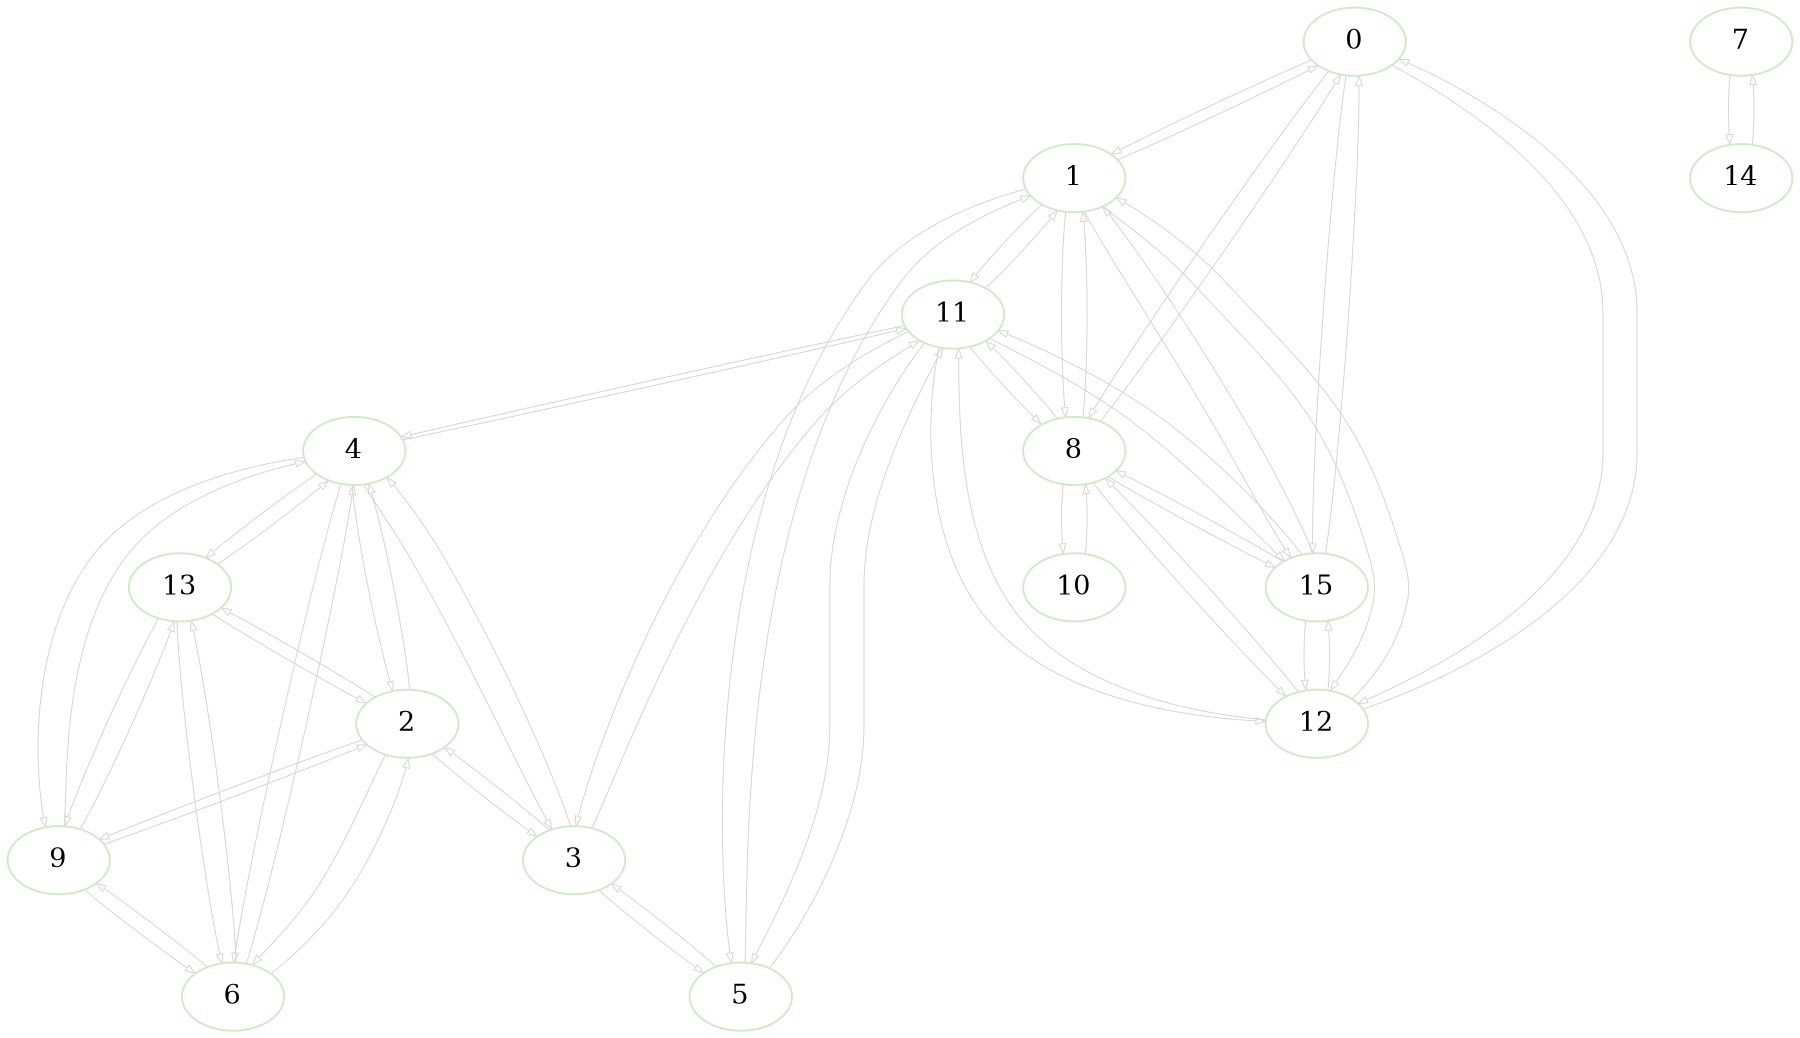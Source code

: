 digraph topology {
	graph [fontsize = 12, outputorder="edgesfirst", size="12,12"];
	node [color = "/pastel16/3", penwidth = 1];
	edge [fontsize = 10, arrowsize = 0.5];
	0 [label = "0", pos="1.41929,8.64759!"]
	1 -> 0 [color=lightgrey, arrowhead=empty, penwidth=0.5, label=""]
	8 -> 0 [color=lightgrey, arrowhead=empty, penwidth=0.5, label=""]
	12 -> 0 [color=lightgrey, arrowhead=empty, penwidth=0.5, label=""]
	15 -> 0 [color=lightgrey, arrowhead=empty, penwidth=0.5, label=""]
	1 [label = "1", pos="1.72024,6.44848!"]
	0 -> 1 [color=lightgrey, arrowhead=empty, penwidth=0.5, label=""]
	5 -> 1 [color=lightgrey, arrowhead=empty, penwidth=0.5, label=""]
	8 -> 1 [color=lightgrey, arrowhead=empty, penwidth=0.5, label=""]
	11 -> 1 [color=lightgrey, arrowhead=empty, penwidth=0.5, label=""]
	12 -> 1 [color=lightgrey, arrowhead=empty, penwidth=0.5, label=""]
	15 -> 1 [color=lightgrey, arrowhead=empty, penwidth=0.5, label=""]
	2 [label = "2", pos="6.26218,1.27089!"]
	3 -> 2 [color=lightgrey, arrowhead=empty, penwidth=0.5, label=""]
	4 -> 2 [color=lightgrey, arrowhead=empty, penwidth=0.5, label=""]
	6 -> 2 [color=lightgrey, arrowhead=empty, penwidth=0.5, label=""]
	9 -> 2 [color=lightgrey, arrowhead=empty, penwidth=0.5, label=""]
	13 -> 2 [color=lightgrey, arrowhead=empty, penwidth=0.5, label=""]
	3 [label = "3", pos="3.17467,2.23599!"]
	2 -> 3 [color=lightgrey, arrowhead=empty, penwidth=0.5, label=""]
	4 -> 3 [color=lightgrey, arrowhead=empty, penwidth=0.5, label=""]
	5 -> 3 [color=lightgrey, arrowhead=empty, penwidth=0.5, label=""]
	11 -> 3 [color=lightgrey, arrowhead=empty, penwidth=0.5, label=""]
	4 [label = "4", pos="5.4738,2.5986!"]
	2 -> 4 [color=lightgrey, arrowhead=empty, penwidth=0.5, label=""]
	3 -> 4 [color=lightgrey, arrowhead=empty, penwidth=0.5, label=""]
	6 -> 4 [color=lightgrey, arrowhead=empty, penwidth=0.5, label=""]
	9 -> 4 [color=lightgrey, arrowhead=empty, penwidth=0.5, label=""]
	11 -> 4 [color=lightgrey, arrowhead=empty, penwidth=0.5, label=""]
	13 -> 4 [color=lightgrey, arrowhead=empty, penwidth=0.5, label=""]
	5 [label = "5", pos="0.225478,3.88969!"]
	1 -> 5 [color=lightgrey, arrowhead=empty, penwidth=0.5, label=""]
	3 -> 5 [color=lightgrey, arrowhead=empty, penwidth=0.5, label=""]
	11 -> 5 [color=lightgrey, arrowhead=empty, penwidth=0.5, label=""]
	6 [label = "6", pos="7.34515,2.66786!"]
	2 -> 6 [color=lightgrey, arrowhead=empty, penwidth=0.5, label=""]
	4 -> 6 [color=lightgrey, arrowhead=empty, penwidth=0.5, label=""]
	9 -> 6 [color=lightgrey, arrowhead=empty, penwidth=0.5, label=""]
	13 -> 6 [color=lightgrey, arrowhead=empty, penwidth=0.5, label=""]
	7 [label = "7", pos="11.325,10.8312!"]
	14 -> 7 [color=lightgrey, arrowhead=empty, penwidth=0.5, label=""]
	8 [label = "8", pos="4.31409,7.35676!"]
	0 -> 8 [color=lightgrey, arrowhead=empty, penwidth=0.5, label=""]
	1 -> 8 [color=lightgrey, arrowhead=empty, penwidth=0.5, label=""]
	10 -> 8 [color=lightgrey, arrowhead=empty, penwidth=0.5, label=""]
	11 -> 8 [color=lightgrey, arrowhead=empty, penwidth=0.5, label=""]
	12 -> 8 [color=lightgrey, arrowhead=empty, penwidth=0.5, label=""]
	15 -> 8 [color=lightgrey, arrowhead=empty, penwidth=0.5, label=""]
	9 [label = "9", pos="8.37157,1.19136!"]
	2 -> 9 [color=lightgrey, arrowhead=empty, penwidth=0.5, label=""]
	4 -> 9 [color=lightgrey, arrowhead=empty, penwidth=0.5, label=""]
	6 -> 9 [color=lightgrey, arrowhead=empty, penwidth=0.5, label=""]
	13 -> 9 [color=lightgrey, arrowhead=empty, penwidth=0.5, label=""]
	10 [label = "10", pos="8.0012,7.83768!"]
	8 -> 10 [color=lightgrey, arrowhead=empty, penwidth=0.5, label=""]
	11 [label = "11", pos="2.52459,4.29783!"]
	1 -> 11 [color=lightgrey, arrowhead=empty, penwidth=0.5, label=""]
	3 -> 11 [color=lightgrey, arrowhead=empty, penwidth=0.5, label=""]
	4 -> 11 [color=lightgrey, arrowhead=empty, penwidth=0.5, label=""]
	5 -> 11 [color=lightgrey, arrowhead=empty, penwidth=0.5, label=""]
	8 -> 11 [color=lightgrey, arrowhead=empty, penwidth=0.5, label=""]
	12 -> 11 [color=lightgrey, arrowhead=empty, penwidth=0.5, label=""]
	15 -> 11 [color=lightgrey, arrowhead=empty, penwidth=0.5, label=""]
	12 [label = "12", pos="3.78514,7.29397!"]
	0 -> 12 [color=lightgrey, arrowhead=empty, penwidth=0.5, label=""]
	1 -> 12 [color=lightgrey, arrowhead=empty, penwidth=0.5, label=""]
	8 -> 12 [color=lightgrey, arrowhead=empty, penwidth=0.5, label=""]
	11 -> 12 [color=lightgrey, arrowhead=empty, penwidth=0.5, label=""]
	15 -> 12 [color=lightgrey, arrowhead=empty, penwidth=0.5, label=""]
	13 [label = "13", pos="6.84236,0.461105!"]
	2 -> 13 [color=lightgrey, arrowhead=empty, penwidth=0.5, label=""]
	4 -> 13 [color=lightgrey, arrowhead=empty, penwidth=0.5, label=""]
	6 -> 13 [color=lightgrey, arrowhead=empty, penwidth=0.5, label=""]
	9 -> 13 [color=lightgrey, arrowhead=empty, penwidth=0.5, label=""]
	14 [label = "14", pos="11.8605,11.5074!"]
	7 -> 14 [color=lightgrey, arrowhead=empty, penwidth=0.5, label=""]
	15 [label = "15", pos="2.50652,7.62071!"]
	0 -> 15 [color=lightgrey, arrowhead=empty, penwidth=0.5, label=""]
	1 -> 15 [color=lightgrey, arrowhead=empty, penwidth=0.5, label=""]
	8 -> 15 [color=lightgrey, arrowhead=empty, penwidth=0.5, label=""]
	11 -> 15 [color=lightgrey, arrowhead=empty, penwidth=0.5, label=""]
	12 -> 15 [color=lightgrey, arrowhead=empty, penwidth=0.5, label=""]
}
